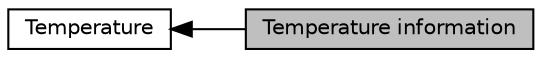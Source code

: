 digraph "Temperature information"
{
  edge [fontname="Helvetica",fontsize="10",labelfontname="Helvetica",labelfontsize="10"];
  node [fontname="Helvetica",fontsize="10",shape=record];
  rankdir=LR;
  Node0 [label="Temperature information",height=0.2,width=0.4,color="black", fillcolor="grey75", style="filled", fontcolor="black"];
  Node1 [label="Temperature",height=0.2,width=0.4,color="black", fillcolor="white", style="filled",URL="$group___temperature.html"];
  Node1->Node0 [shape=plaintext, dir="back", style="solid"];
}
